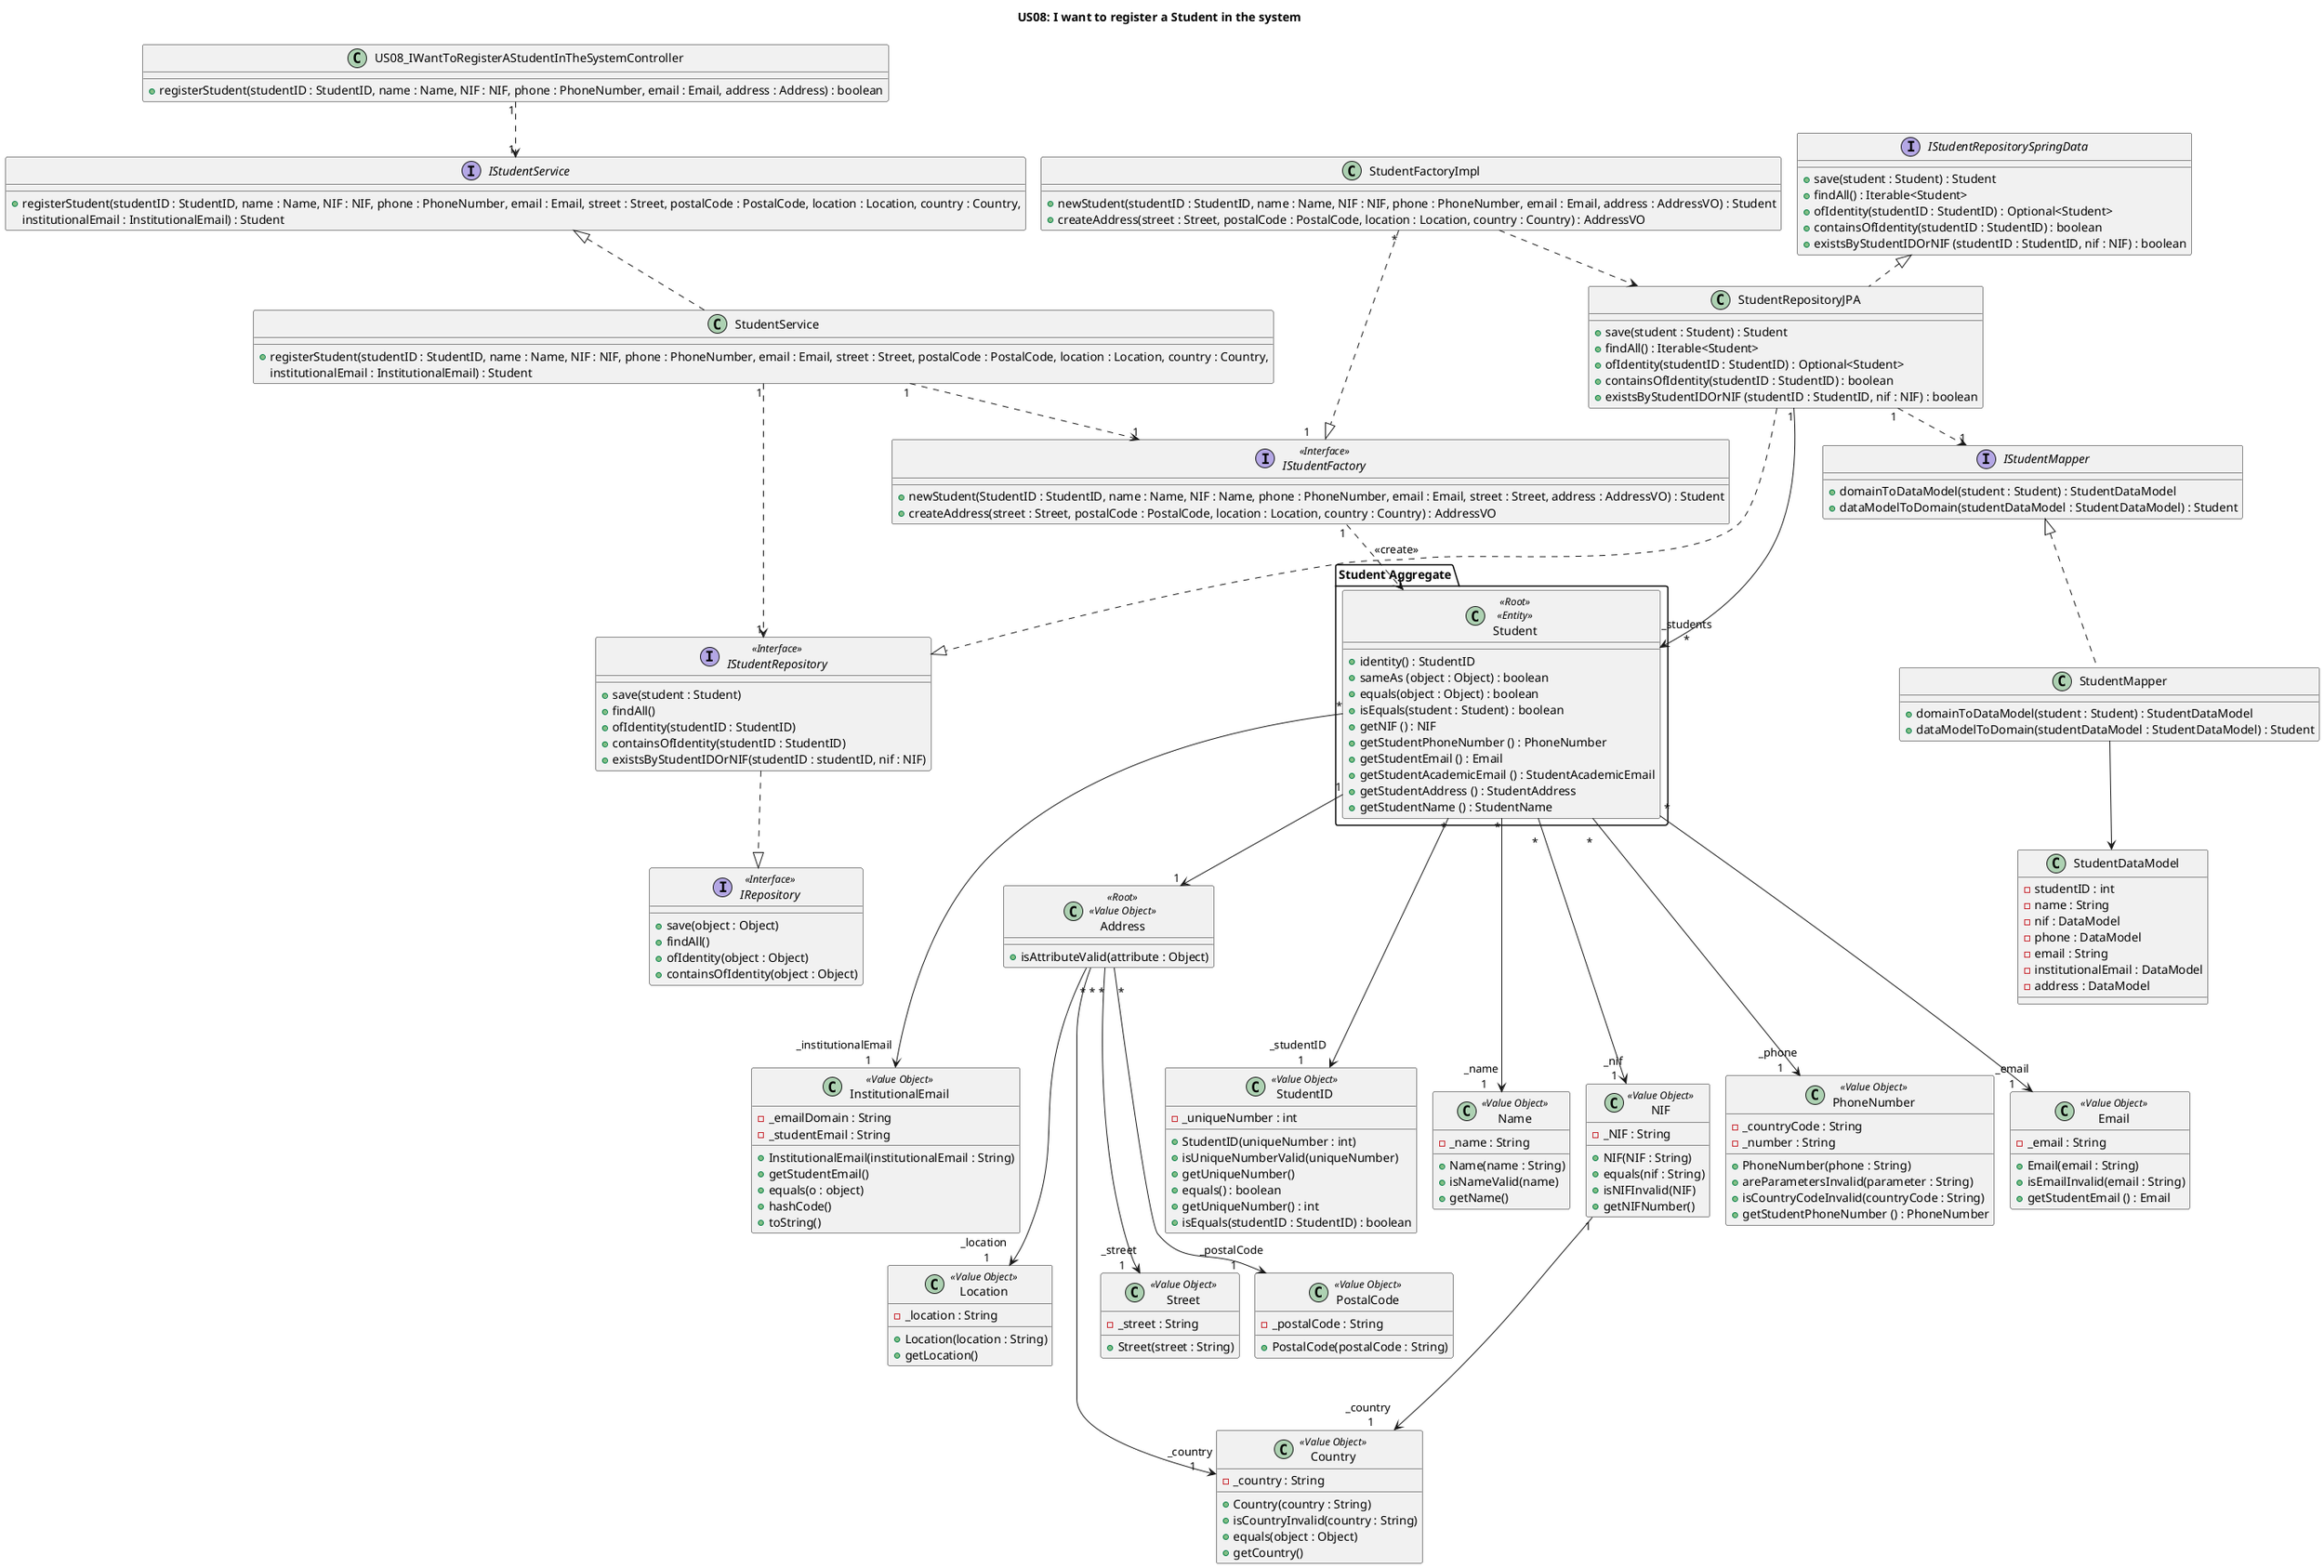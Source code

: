 @startuml

!pragma layout smetana
skinparam sequenceMessageAlign center
title US08: I want to register a Student in the system


class US08_IWantToRegisterAStudentInTheSystemController {
    + registerStudent(studentID : StudentID, name : Name, NIF : NIF, phone : PhoneNumber, email : Email, address : Address) : boolean
}

class StudentRepositoryJPA {

    + save(student : Student) : Student
    + findAll() : Iterable<Student>
    + ofIdentity(studentID : StudentID) : Optional<Student>
    + containsOfIdentity(studentID : StudentID) : boolean
    + existsByStudentIDOrNIF (studentID : StudentID, nif : NIF) : boolean
}

package "Student Aggregate" {
    class Student <<Root>> <<Entity>> {
        + identity() : StudentID
        + sameAs (object : Object) : boolean
        + equals(object : Object) : boolean
        + isEquals(student : Student) : boolean
        + getNIF () : NIF
        + getStudentPhoneNumber () : PhoneNumber
        + getStudentEmail () : Email
        + getStudentAcademicEmail () : StudentAcademicEmail
        + getStudentAddress () : StudentAddress
        + getStudentName () : StudentName
    }
}

class Address <<Root>> <<Value Object>> {
    + isAttributeValid(attribute : Object)
}

class StudentID <<Value Object>> {
    -_uniqueNumber : int
    + StudentID(uniqueNumber : int)
    + isUniqueNumberValid(uniqueNumber)
    + getUniqueNumber()
    + equals() : boolean
    + getUniqueNumber() : int
    + isEquals(studentID : StudentID) : boolean
}

class Name <<Value Object>> {
    -_name : String
    + Name(name : String)
    + isNameValid(name)
    + getName()
}

class NIF <<Value Object>> {
    -_NIF : String
    + NIF(NIF : String)
    + equals(nif : String)
    + isNIFInvalid(NIF)
    + getNIFNumber()
}

class PhoneNumber <<Value Object>> {
    -_countryCode : String
    -_number : String
    + PhoneNumber(phone : String)
    + areParametersInvalid(parameter : String)
    + isCountryCodeInvalid(countryCode : String)
    + getStudentPhoneNumber () : PhoneNumber
}

class Email <<Value Object>> {
    -_email : String
    + Email(email : String)
    + isEmailInvalid(email : String)
    + getStudentEmail () : Email
}

class InstitutionalEmail <<Value Object>> {
    -_emailDomain : String
    -_studentEmail : String
    + InstitutionalEmail(institutionalEmail : String)
    + getStudentEmail()
    + equals(o : object)
    + hashCode()
    + toString()
}

class Street <<Value Object>> {
    -_street : String
    + Street(street : String)
}

class PostalCode <<Value Object>> {
    -_postalCode : String
    + PostalCode(postalCode : String)
}

class Location <<Value Object>> {
    -_location : String
    + Location(location : String)
    + getLocation()
}

class Country <<Value Object>> {
    -_country : String
    + Country(country : String)
    + isCountryInvalid(country : String)
    + equals(object : Object)
    + getCountry()
}

interface IStudentFactory <<Interface>> {
    + newStudent(StudentID : StudentID, name : Name, NIF : Name, phone : PhoneNumber, email : Email, street : Street, address : AddressVO) : Student
    + createAddress(street : Street, postalCode : PostalCode, location : Location, country : Country) : AddressVO
}

class StudentFactoryImpl {
    + newStudent(studentID : StudentID, name : Name, NIF : NIF, phone : PhoneNumber, email : Email, address : AddressVO) : Student
    + createAddress(street : Street, postalCode : PostalCode, location : Location, country : Country) : AddressVO
}


interface IStudentRepository <<Interface>> {
    + save(student : Student)
    + findAll()
    + ofIdentity(studentID : StudentID)
    + containsOfIdentity(studentID : StudentID)
    + existsByStudentIDOrNIF(studentID : studentID, nif : NIF)
}

interface IRepository <<Interface>> {
    + save(object : Object)
    + findAll()
    + ofIdentity(object : Object)
    + containsOfIdentity(object : Object)
}

class StudentService {
    + registerStudent(studentID : StudentID, name : Name, NIF : NIF, phone : PhoneNumber, email : Email, street : Street, postalCode : PostalCode, location : Location, country : Country,
                      institutionalEmail : InstitutionalEmail) : Student
}

class StudentMapper {
    + domainToDataModel(student : Student) : StudentDataModel
    + dataModelToDomain(studentDataModel : StudentDataModel) : Student
}

class StudentDataModel {
    - studentID : int
    - name : String
    - nif : DataModel
    - phone : DataModel
    - email : String
    - institutionalEmail : DataModel
    - address : DataModel
}

interface IStudentRepositorySpringData{
  + save(student : Student) : Student
  + findAll() : Iterable<Student>
  + ofIdentity(studentID : StudentID) : Optional<Student>
  + containsOfIdentity(studentID : StudentID) : boolean
  + existsByStudentIDOrNIF (studentID : StudentID, nif : NIF) : boolean
}

interface IStudentService {
+ registerStudent(studentID : StudentID, name : Name, NIF : NIF, phone : PhoneNumber, email : Email, street : Street, postalCode : PostalCode, location : Location, country : Country,
                      institutionalEmail : InstitutionalEmail) : Student

}

interface IStudentMapper {
+ domainToDataModel(student : Student) : StudentDataModel
+ dataModelToDomain(studentDataModel : StudentDataModel) : Student
}


IStudentRepositorySpringData <|.. StudentRepositoryJPA
US08_IWantToRegisterAStudentInTheSystemController "1" ..> "1" IStudentService
IStudentService <|.. StudentService
StudentService "1" ..> "1" IStudentFactory
StudentService "1" ..> "1" IStudentRepository
StudentRepositoryJPA "1" ..> "1" IStudentMapper
IStudentMapper <|.. StudentMapper

StudentMapper --> StudentDataModel


StudentRepositoryJPA "1" ---> "_students\n*" Student

StudentFactoryImpl ..> StudentRepositoryJPA
Student "1" --> "1" Address
StudentFactoryImpl "*" ..|> "1     " IStudentFactory
IStudentFactory "1" ..> "1" Student: <<create>>
StudentRepositoryJPA ...|> IStudentRepository
IStudentRepository ..|> IRepository
Student "*" ----> "_studentID \n 1" StudentID
Student "*" ----> "_name \n 1" Name
Student "\n *" ----> "_email \n 1  " Email
Student "\n *" ----> "_institutionalEmail \n                1" InstitutionalEmail
Student "\n *" ----> "_phone \n 1" PhoneNumber
Student "\n *" ----> "_nif \n 1 " NIF
Address "\n *" ----> "_street \n 1" Street
Address "\n *" ----> "_postalCode \n 1" PostalCode
Address "\n *" ----> "_location \n 1" Location
Address "\n *" ----> "_country \n 1" Country
NIF "1" ----> "_country \n 1" Country

@enduml
